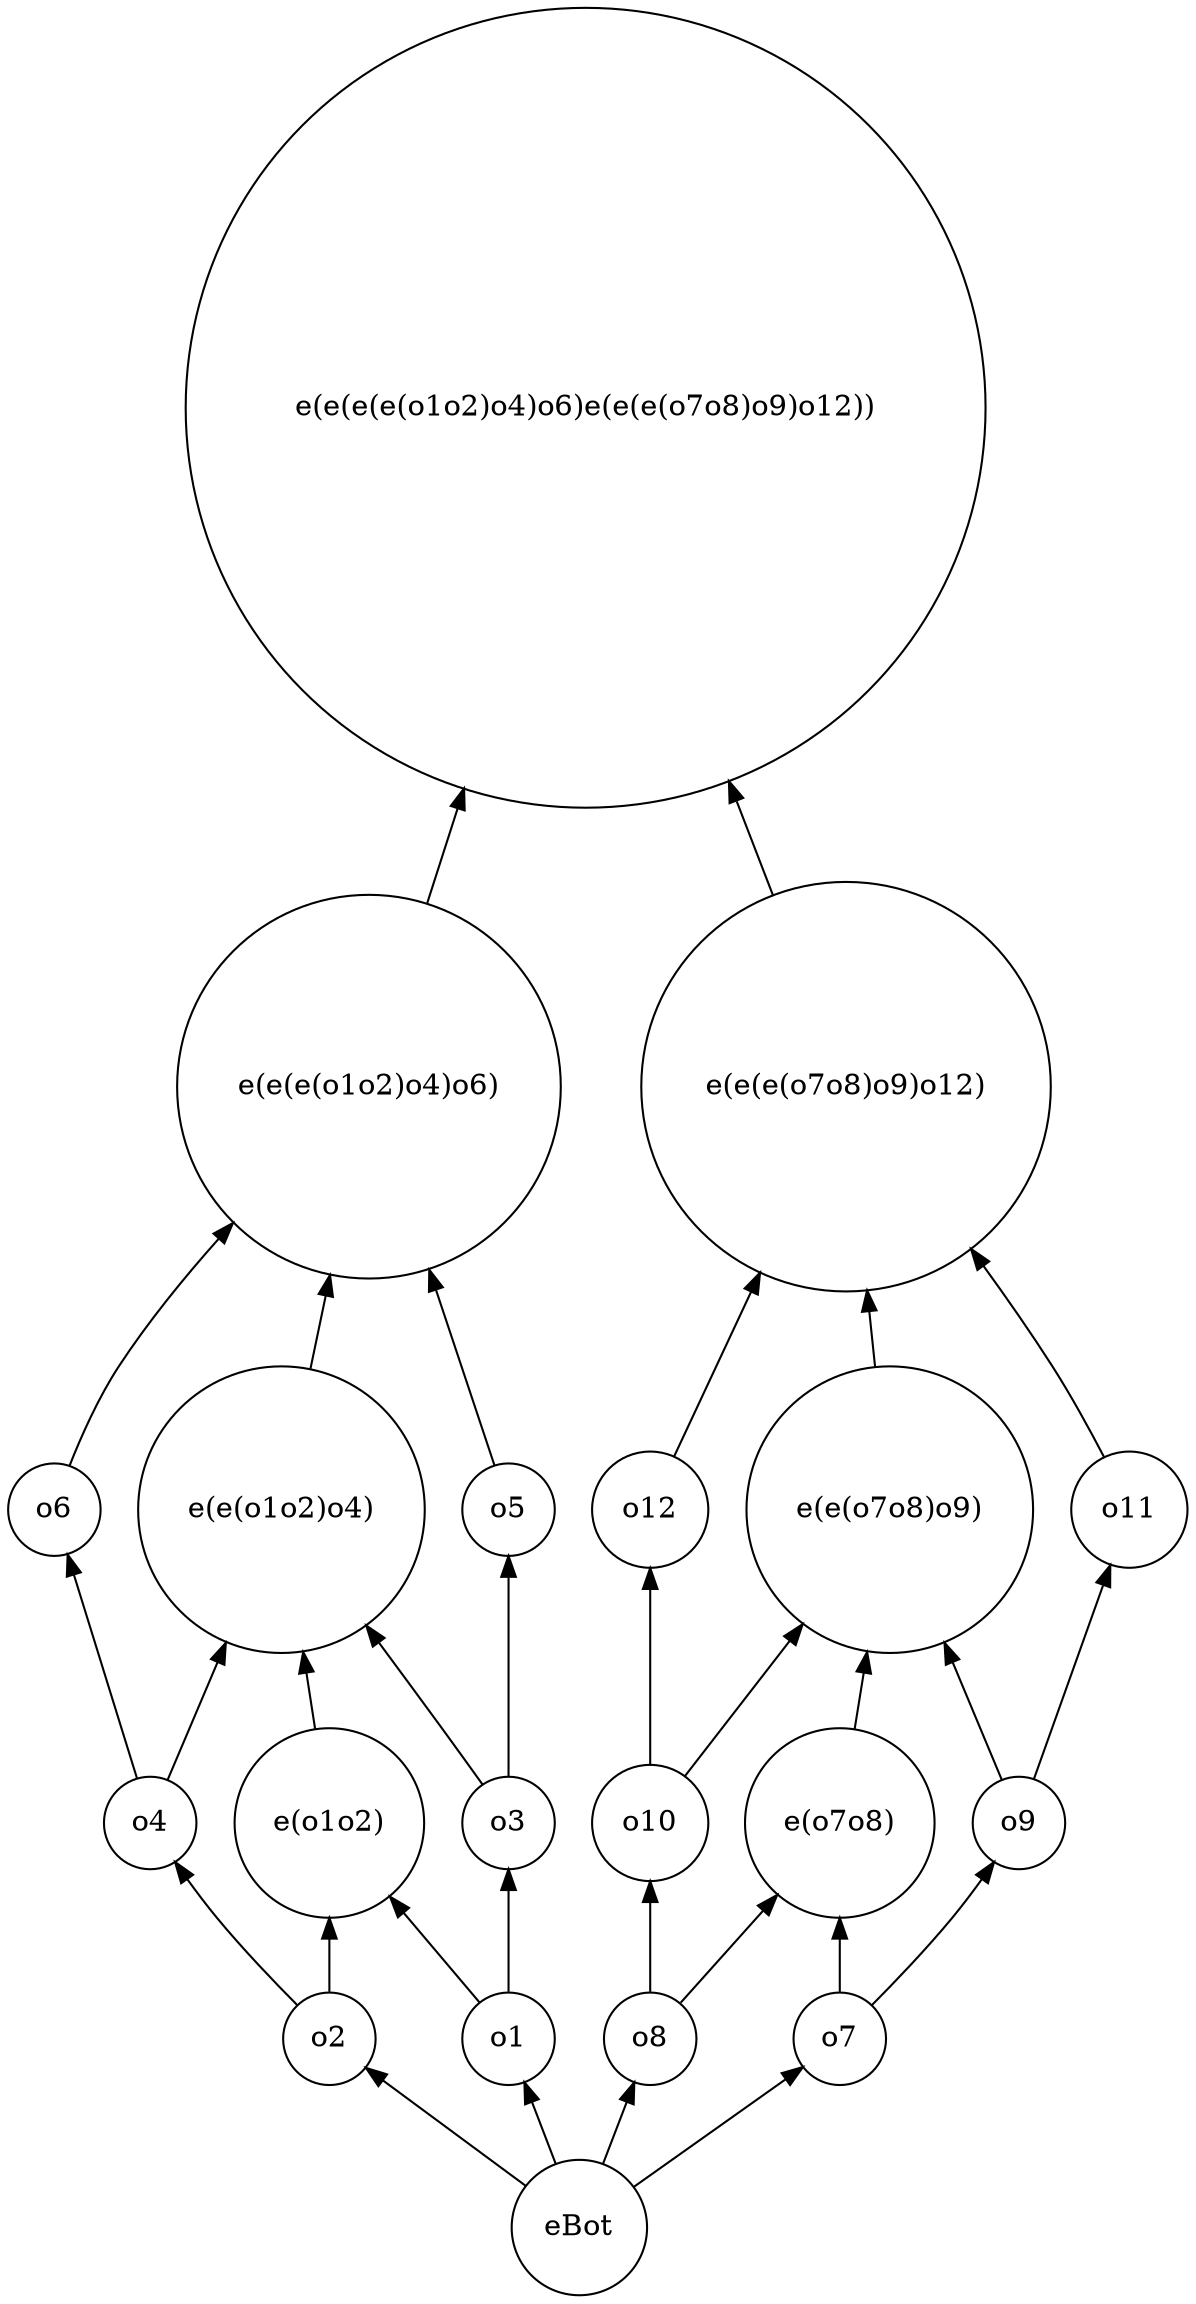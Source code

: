 strict digraph cla_v4_df_step2 {
	rankdir=BT
	o4 [shape=circle]
	o10 [shape=circle]
	"e(e(e(e(o1o2)o4)o6)e(e(e(o7o8)o9)o12))" [shape=circle]
	o2 [shape=circle]
	"e(e(e(o7o8)o9)o12)" [shape=circle]
	o3 [shape=circle]
	o9 [shape=circle]
	"e(e(o1o2)o4)" [shape=circle]
	o6 [shape=circle]
	"e(o1o2)" [shape=circle]
	o1 [shape=circle]
	eBot [shape=circle]
	o11 [shape=circle]
	o8 [shape=circle]
	o7 [shape=circle]
	"e(o7o8)" [shape=circle]
	o12 [shape=circle]
	"e(e(e(o1o2)o4)o6)" [shape=circle]
	o5 [shape=circle]
	"e(e(o7o8)o9)" [shape=circle]
	o2 -> o4
	o8 -> o10
	"e(e(e(o7o8)o9)o12)" -> "e(e(e(e(o1o2)o4)o6)e(e(e(o7o8)o9)o12))"
	"e(e(e(o1o2)o4)o6)" -> "e(e(e(e(o1o2)o4)o6)e(e(e(o7o8)o9)o12))"
	eBot -> o2
	"e(e(o7o8)o9)" -> "e(e(e(o7o8)o9)o12)"
	o11 -> "e(e(e(o7o8)o9)o12)"
	o12 -> "e(e(e(o7o8)o9)o12)"
	o1 -> o3
	o7 -> o9
	o4 -> "e(e(o1o2)o4)"
	"e(o1o2)" -> "e(e(o1o2)o4)"
	o3 -> "e(e(o1o2)o4)"
	o4 -> o6
	o2 -> "e(o1o2)"
	o1 -> "e(o1o2)"
	eBot -> o1
	o9 -> o11
	eBot -> o8
	eBot -> o7
	o8 -> "e(o7o8)"
	o7 -> "e(o7o8)"
	o10 -> o12
	o5 -> "e(e(e(o1o2)o4)o6)"
	"e(e(o1o2)o4)" -> "e(e(e(o1o2)o4)o6)"
	o6 -> "e(e(e(o1o2)o4)o6)"
	o3 -> o5
	"e(o7o8)" -> "e(e(o7o8)o9)"
	o9 -> "e(e(o7o8)o9)"
	o10 -> "e(e(o7o8)o9)"
}
